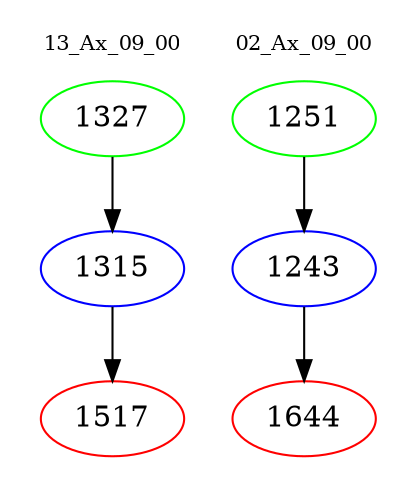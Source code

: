 digraph{
subgraph cluster_0 {
color = white
label = "13_Ax_09_00";
fontsize=10;
T0_1327 [label="1327", color="green"]
T0_1327 -> T0_1315 [color="black"]
T0_1315 [label="1315", color="blue"]
T0_1315 -> T0_1517 [color="black"]
T0_1517 [label="1517", color="red"]
}
subgraph cluster_1 {
color = white
label = "02_Ax_09_00";
fontsize=10;
T1_1251 [label="1251", color="green"]
T1_1251 -> T1_1243 [color="black"]
T1_1243 [label="1243", color="blue"]
T1_1243 -> T1_1644 [color="black"]
T1_1644 [label="1644", color="red"]
}
}
